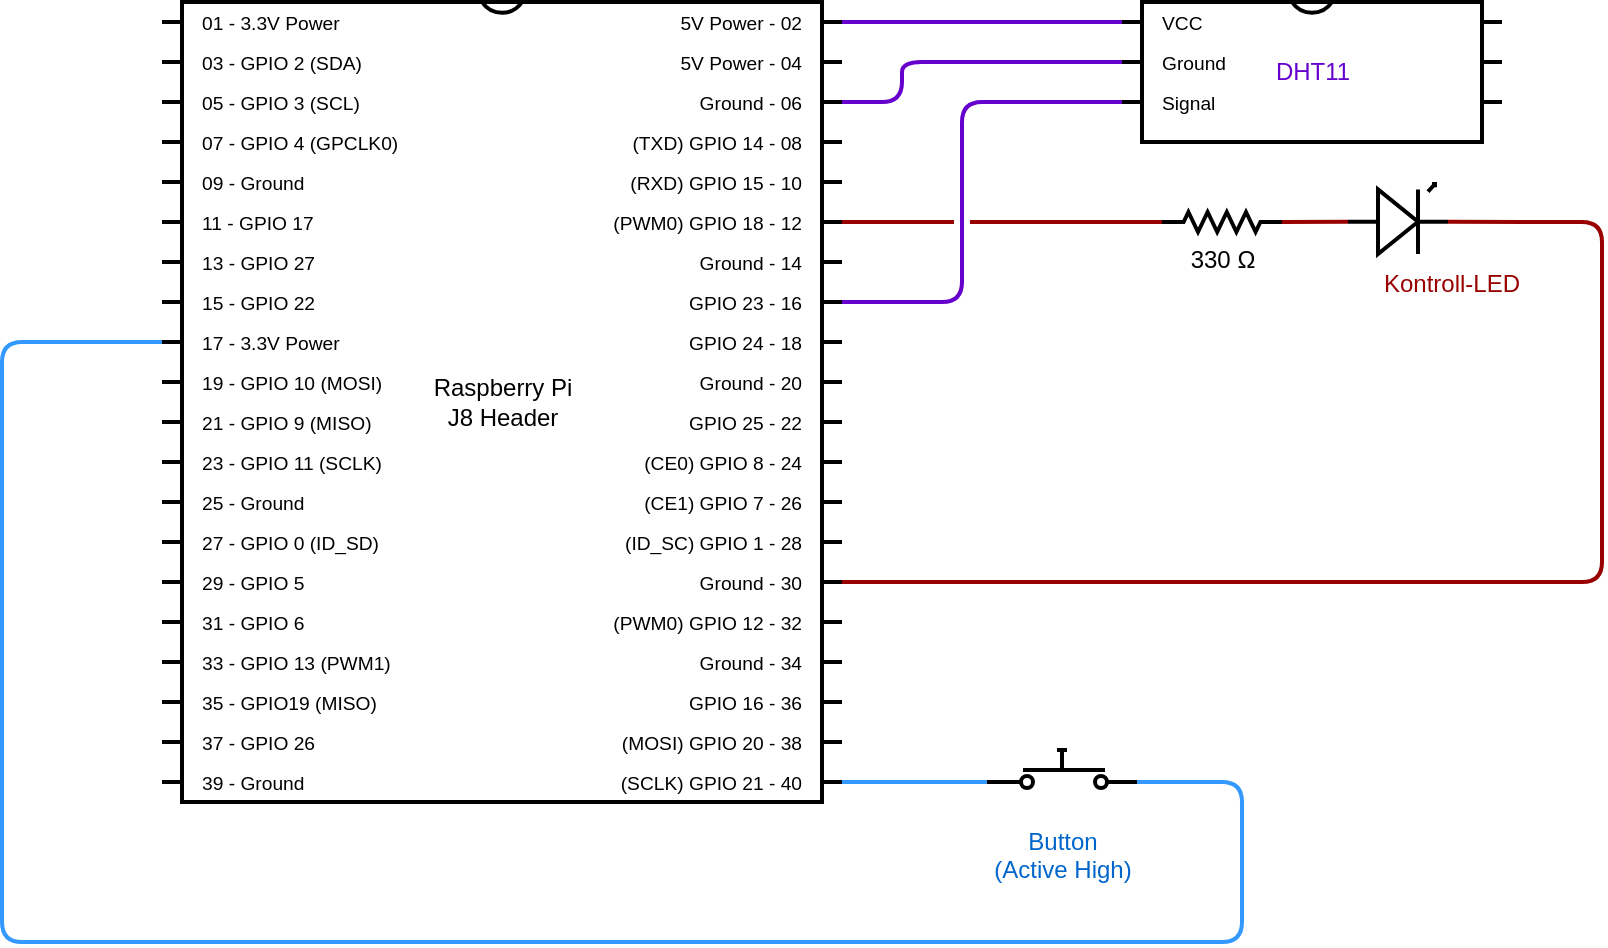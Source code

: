 <mxfile version="12.1.3" type="device" pages="1"><diagram name="Page-1" id="7e0a89b8-554c-2b80-1dc8-d5c74ca68de4"><mxGraphModel dx="2442" dy="1121" grid="1" gridSize="10" guides="1" tooltips="1" connect="1" arrows="1" fold="1" page="0" pageScale="1" pageWidth="1100" pageHeight="850" background="#ffffff" math="0" shadow="0"><root><mxCell id="0"/><mxCell id="1" parent="0"/><mxCell id="6iAu4moibuNdluy4cOX--1" value="&lt;div&gt;Raspberry Pi&lt;/div&gt;&lt;div&gt;J8 Header&lt;br&gt;&lt;/div&gt;" style="shadow=0;dashed=0;align=center;fillColor=#ffffff;html=1;strokeWidth=2;shape=mxgraph.electrical.logic_gates.dual_inline_ic;labelNames=01 - 3.3V Power,03 - GPIO 2 (SDA),05 - GPIO 3 (SCL),07 - GPIO 4 (GPCLK0),09 - Ground,11 - GPIO 17,13 - GPIO 27,15 - GPIO 22,17 - 3.3V Power,19 - GPIO 10 (MOSI),21 - GPIO 9 (MISO),23 - GPIO 11 (SCLK),25 - Ground,27 - GPIO 0 (ID_SD),29 - GPIO 5,31 - GPIO 6,33 - GPIO 13 (PWM1),35 - GPIO19 (MISO),37 - GPIO 26,39 - Ground,(SCLK) GPIO 21 - 40,(MOSI) GPIO 20 - 38,GPIO 16 - 36,Ground - 34,(PWM0) GPIO 12 - 32,Ground - 30,(ID_SC) GPIO 1 - 28,(CE1) GPIO 7 - 26,(CE0) GPIO 8 - 24,GPIO 25 - 22,Ground - 20,GPIO 24 - 18,GPIO 23 - 16,Ground - 14,(PWM0) GPIO 18 - 12,(RXD) GPIO 15 - 10,(TXD) GPIO 14 - 08,Ground - 06,5V Power - 04,5V Power - 02;direction=east;portConstraintRotation=0;portConstraint=none;fixDash=0;autosize=0;collapsible=0;container=0;part=0;pinLabelType=cust;labelCount=40;" parent="1" vertex="1"><mxGeometry x="-130" y="280" width="340" height="400" as="geometry"/></mxCell><mxCell id="6iAu4moibuNdluy4cOX--3" value="330 &lt;span class=&quot;ILfuVd&quot;&gt;&lt;span class=&quot;e24Kjd&quot;&gt;Ω&lt;/span&gt;&lt;/span&gt;" style="pointerEvents=1;verticalLabelPosition=bottom;shadow=0;dashed=0;align=center;fillColor=#ffffff;html=1;verticalAlign=top;strokeWidth=2;shape=mxgraph.electrical.resistors.resistor_2;" parent="1" vertex="1"><mxGeometry x="370" y="385" width="60" height="10" as="geometry"/></mxCell><mxCell id="6iAu4moibuNdluy4cOX--4" value="" style="verticalLabelPosition=bottom;shadow=0;dashed=0;align=center;fillColor=#ffffff;html=1;verticalAlign=top;strokeWidth=2;shape=mxgraph.electrical.opto_electronics.led_1;pointerEvents=1;" parent="1" vertex="1"><mxGeometry x="463" y="371" width="50" height="35" as="geometry"/></mxCell><mxCell id="6SbIAg1NIHLnj1dBWv9F-1" value="Kontroll-LED" style="text;html=1;resizable=0;points=[];autosize=1;align=right;verticalAlign=top;spacingTop=-4;fontSize=12;fontColor=#990000;fontStyle=0" parent="1" vertex="1"><mxGeometry x="440" y="411" width="110" height="20" as="geometry"/></mxCell><mxCell id="6SbIAg1NIHLnj1dBWv9F-7" value="" style="pointerEvents=1;verticalLabelPosition=bottom;shadow=0;dashed=0;align=center;fillColor=#ffffff;html=1;verticalAlign=top;strokeWidth=2;shape=mxgraph.electrical.electro-mechanical.push_switch_no;fontSize=16;fontColor=#990000;rotation=0;" parent="1" vertex="1"><mxGeometry x="282.5" y="654" width="75" height="19" as="geometry"/></mxCell><mxCell id="6SbIAg1NIHLnj1dBWv9F-12" value="&lt;div style=&quot;font-size: 12px&quot; align=&quot;center&quot;&gt;&lt;font style=&quot;font-size: 12px&quot; color=&quot;#0066CC&quot;&gt;Button&lt;/font&gt;&lt;/div&gt;&lt;div style=&quot;font-size: 12px&quot; align=&quot;center&quot;&gt;&lt;font style=&quot;font-size: 12px&quot; color=&quot;#0066CC&quot;&gt;(Active High)&lt;br&gt;&lt;/font&gt;&lt;/div&gt;" style="text;html=1;resizable=0;points=[];autosize=1;align=center;verticalAlign=top;spacingTop=-4;fontSize=16;fontColor=#990000;rotation=0;" parent="1" vertex="1"><mxGeometry x="275" y="689.5" width="90" height="40" as="geometry"/></mxCell><mxCell id="jOOKcYsBCt61_EoJy_Rm-1" value="&lt;font color=&quot;#6600CC&quot;&gt;DHT11&lt;/font&gt;" style="shadow=0;dashed=0;align=center;fillColor=#ffffff;html=1;strokeWidth=2;shape=mxgraph.electrical.logic_gates.dual_inline_ic;labelNames=VCC,Ground,Signal,,,;pinSpacing=20;pinLabelType=cust;labelCount=6;" vertex="1" parent="1"><mxGeometry x="350" y="280" width="190" height="70" as="geometry"/></mxCell><mxCell id="jOOKcYsBCt61_EoJy_Rm-3" value="" style="endArrow=none;html=1;strokeColor=#6600CC;strokeWidth=2;jumpStyle=gap;exitX=1;exitY=0;exitDx=0;exitDy=10;exitPerimeter=0;entryX=0;entryY=0;entryDx=0;entryDy=10;entryPerimeter=0;" edge="1" parent="1" source="6iAu4moibuNdluy4cOX--1" target="jOOKcYsBCt61_EoJy_Rm-1"><mxGeometry width="100" relative="1" as="geometry"><mxPoint x="390" y="730" as="sourcePoint"/><mxPoint x="490" y="730" as="targetPoint"/></mxGeometry></mxCell><mxCell id="jOOKcYsBCt61_EoJy_Rm-4" value="" style="endArrow=none;html=1;strokeColor=#6600CC;strokeWidth=2;jumpStyle=gap;exitX=1;exitY=0;exitDx=0;exitDy=50;exitPerimeter=0;entryX=0;entryY=0;entryDx=0;entryDy=30;entryPerimeter=0;" edge="1" parent="1" source="6iAu4moibuNdluy4cOX--1" target="jOOKcYsBCt61_EoJy_Rm-1"><mxGeometry width="100" relative="1" as="geometry"><mxPoint x="220" y="300" as="sourcePoint"/><mxPoint x="360" y="300" as="targetPoint"/><Array as="points"><mxPoint x="240" y="330"/><mxPoint x="240" y="310"/></Array></mxGeometry></mxCell><mxCell id="jOOKcYsBCt61_EoJy_Rm-5" value="" style="endArrow=none;html=1;strokeColor=#6600CC;strokeWidth=2;jumpStyle=gap;exitX=1;exitY=0;exitDx=0;exitDy=150;exitPerimeter=0;entryX=0;entryY=0;entryDx=0;entryDy=50;entryPerimeter=0;" edge="1" parent="1" source="6iAu4moibuNdluy4cOX--1" target="jOOKcYsBCt61_EoJy_Rm-1"><mxGeometry width="100" relative="1" as="geometry"><mxPoint x="230" y="310" as="sourcePoint"/><mxPoint x="370" y="310" as="targetPoint"/><Array as="points"><mxPoint x="270" y="430"/><mxPoint x="270" y="330"/></Array></mxGeometry></mxCell><mxCell id="jOOKcYsBCt61_EoJy_Rm-6" value="" style="endArrow=none;html=1;strokeColor=#990000;strokeWidth=2;exitX=1;exitY=0;exitDx=0;exitDy=110;exitPerimeter=0;jumpStyle=gap;entryX=0;entryY=0.5;entryDx=0;entryDy=0;entryPerimeter=0;" edge="1" parent="1" source="6iAu4moibuNdluy4cOX--1" target="6iAu4moibuNdluy4cOX--3"><mxGeometry width="100" relative="1" as="geometry"><mxPoint x="330" y="620" as="sourcePoint"/><mxPoint x="360" y="390" as="targetPoint"/></mxGeometry></mxCell><mxCell id="jOOKcYsBCt61_EoJy_Rm-7" value="" style="endArrow=none;html=1;strokeColor=#990000;strokeWidth=2;jumpStyle=gap;entryX=0;entryY=0.54;entryDx=0;entryDy=0;entryPerimeter=0;exitX=1;exitY=0.5;exitDx=0;exitDy=0;exitPerimeter=0;" edge="1" parent="1" source="6iAu4moibuNdluy4cOX--3" target="6iAu4moibuNdluy4cOX--4"><mxGeometry width="100" relative="1" as="geometry"><mxPoint x="430" y="389" as="sourcePoint"/><mxPoint x="380" y="400" as="targetPoint"/></mxGeometry></mxCell><mxCell id="jOOKcYsBCt61_EoJy_Rm-8" value="" style="endArrow=none;html=1;strokeColor=#990000;strokeWidth=2;exitX=1;exitY=0;exitDx=0;exitDy=290;exitPerimeter=0;jumpStyle=gap;entryX=1;entryY=0.54;entryDx=0;entryDy=0;entryPerimeter=0;" edge="1" parent="1" source="6iAu4moibuNdluy4cOX--1" target="6iAu4moibuNdluy4cOX--4"><mxGeometry width="100" relative="1" as="geometry"><mxPoint x="230" y="410" as="sourcePoint"/><mxPoint x="390" y="410" as="targetPoint"/><Array as="points"><mxPoint x="590" y="570"/><mxPoint x="590" y="390"/></Array></mxGeometry></mxCell><mxCell id="jOOKcYsBCt61_EoJy_Rm-9" value="" style="endArrow=none;html=1;strokeColor=#3399FF;strokeWidth=2;jumpStyle=gap;exitX=1;exitY=0;exitDx=0;exitDy=390;exitPerimeter=0;entryX=0;entryY=0.84;entryDx=0;entryDy=0;entryPerimeter=0;" edge="1" parent="1" source="6iAu4moibuNdluy4cOX--1" target="6SbIAg1NIHLnj1dBWv9F-7"><mxGeometry width="100" relative="1" as="geometry"><mxPoint x="-150" y="880" as="sourcePoint"/><mxPoint x="-50" y="880" as="targetPoint"/></mxGeometry></mxCell><mxCell id="jOOKcYsBCt61_EoJy_Rm-10" value="" style="endArrow=none;html=1;strokeColor=#3399FF;strokeWidth=2;jumpStyle=gap;exitX=0;exitY=0;exitDx=0;exitDy=170;exitPerimeter=0;entryX=1;entryY=0.84;entryDx=0;entryDy=0;entryPerimeter=0;" edge="1" parent="1" source="6iAu4moibuNdluy4cOX--1" target="6SbIAg1NIHLnj1dBWv9F-7"><mxGeometry width="100" relative="1" as="geometry"><mxPoint x="220" y="680" as="sourcePoint"/><mxPoint x="292.5" y="679.96" as="targetPoint"/><Array as="points"><mxPoint x="-210" y="450"/><mxPoint x="-210" y="750"/><mxPoint x="410" y="750"/><mxPoint x="410" y="670"/></Array></mxGeometry></mxCell></root></mxGraphModel></diagram></mxfile>
